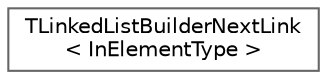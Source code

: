 digraph "Graphical Class Hierarchy"
{
 // INTERACTIVE_SVG=YES
 // LATEX_PDF_SIZE
  bgcolor="transparent";
  edge [fontname=Helvetica,fontsize=10,labelfontname=Helvetica,labelfontsize=10];
  node [fontname=Helvetica,fontsize=10,shape=box,height=0.2,width=0.4];
  rankdir="LR";
  Node0 [id="Node000000",label="TLinkedListBuilderNextLink\l\< InElementType \>",height=0.2,width=0.4,color="grey40", fillcolor="white", style="filled",URL="$d6/d9f/structTLinkedListBuilderNextLink.html",tooltip=" "];
}
